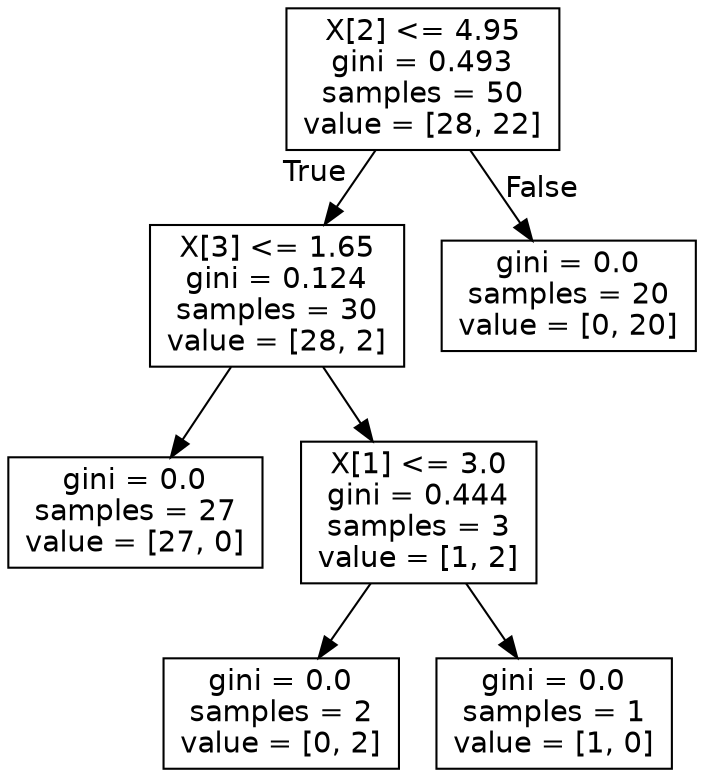 digraph Tree {
node [shape=box, fontname="helvetica"] ;
edge [fontname="helvetica"] ;
0 [label="X[2] <= 4.95\ngini = 0.493\nsamples = 50\nvalue = [28, 22]"] ;
1 [label="X[3] <= 1.65\ngini = 0.124\nsamples = 30\nvalue = [28, 2]"] ;
0 -> 1 [labeldistance=2.5, labelangle=45, headlabel="True"] ;
2 [label="gini = 0.0\nsamples = 27\nvalue = [27, 0]"] ;
1 -> 2 ;
3 [label="X[1] <= 3.0\ngini = 0.444\nsamples = 3\nvalue = [1, 2]"] ;
1 -> 3 ;
4 [label="gini = 0.0\nsamples = 2\nvalue = [0, 2]"] ;
3 -> 4 ;
5 [label="gini = 0.0\nsamples = 1\nvalue = [1, 0]"] ;
3 -> 5 ;
6 [label="gini = 0.0\nsamples = 20\nvalue = [0, 20]"] ;
0 -> 6 [labeldistance=2.5, labelangle=-45, headlabel="False"] ;
}